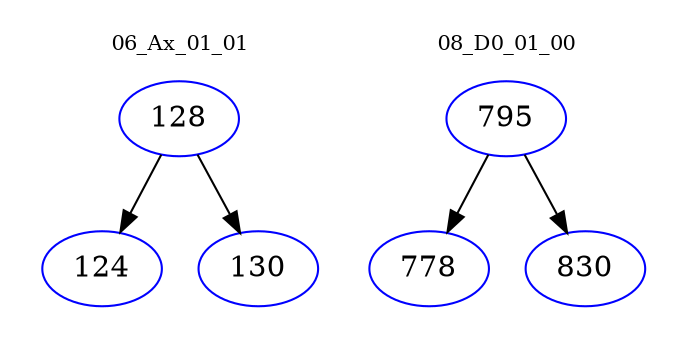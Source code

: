 digraph{
subgraph cluster_0 {
color = white
label = "06_Ax_01_01";
fontsize=10;
T0_128 [label="128", color="blue"]
T0_128 -> T0_124 [color="black"]
T0_124 [label="124", color="blue"]
T0_128 -> T0_130 [color="black"]
T0_130 [label="130", color="blue"]
}
subgraph cluster_1 {
color = white
label = "08_D0_01_00";
fontsize=10;
T1_795 [label="795", color="blue"]
T1_795 -> T1_778 [color="black"]
T1_778 [label="778", color="blue"]
T1_795 -> T1_830 [color="black"]
T1_830 [label="830", color="blue"]
}
}
